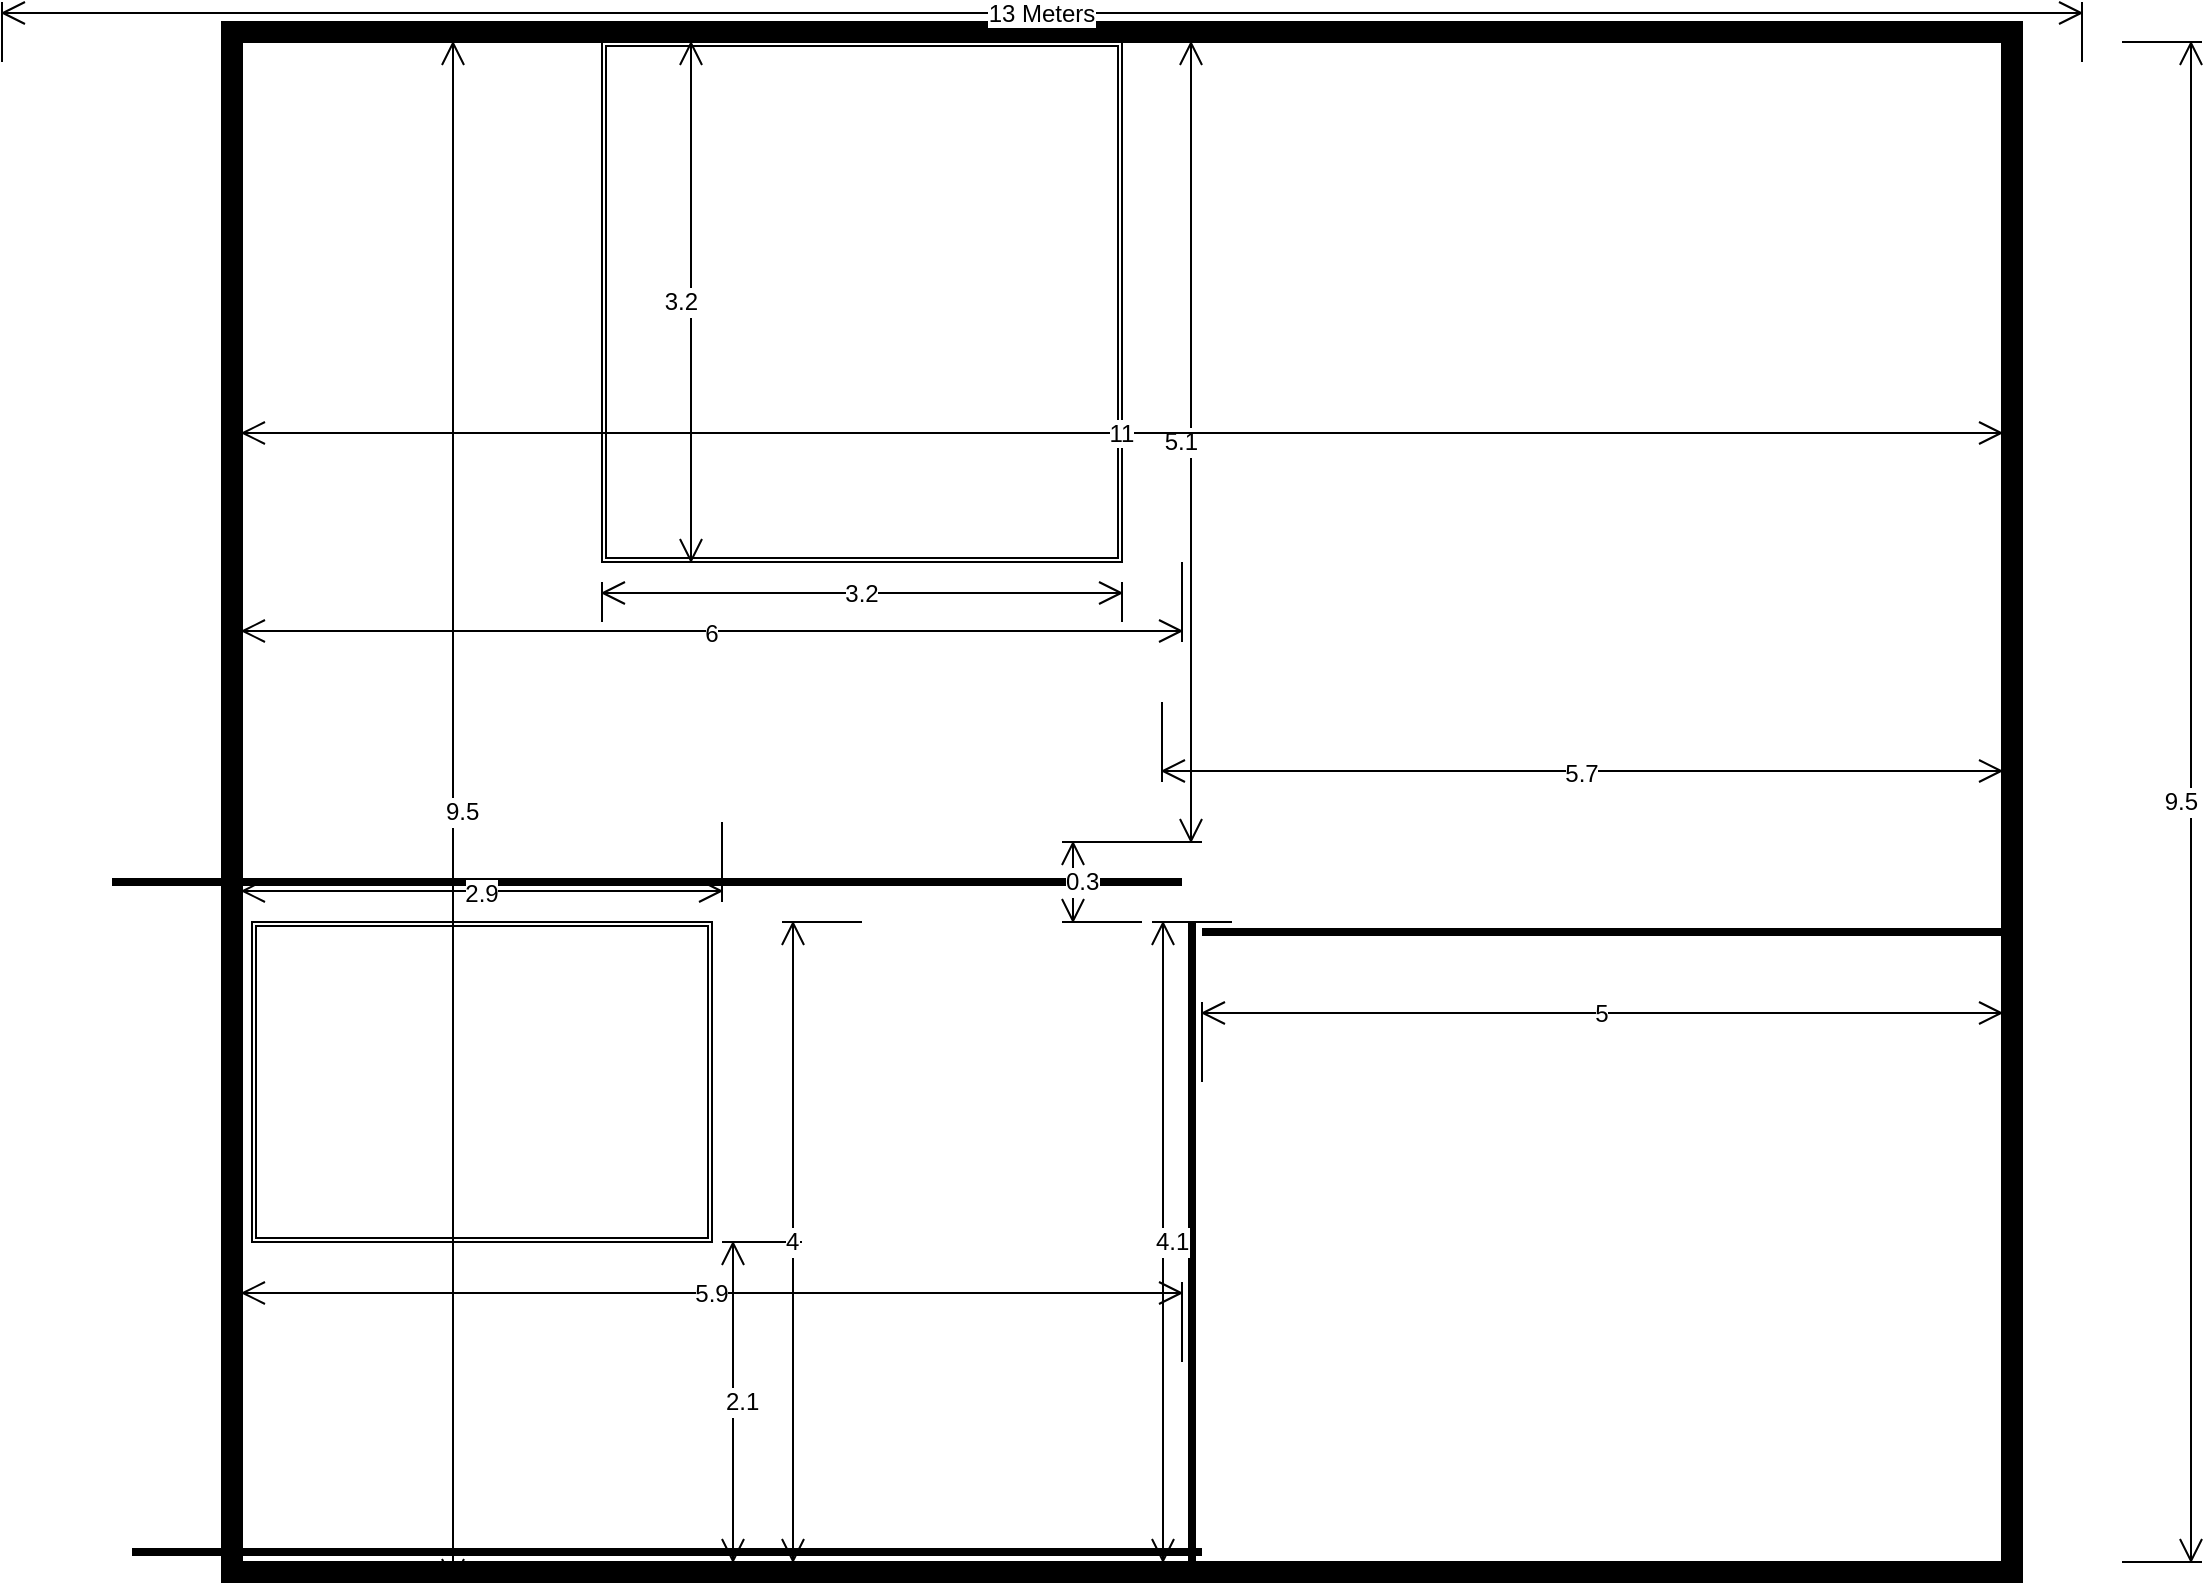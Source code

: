 <mxfile version="16.0.0" type="github">
  <diagram name="Page-1" id="38b20595-45e3-9b7f-d5ca-b57f44c5b66d">
    <mxGraphModel dx="1735" dy="809" grid="1" gridSize="10" guides="1" tooltips="1" connect="1" arrows="1" fold="1" page="1" pageScale="1" pageWidth="1169" pageHeight="827" background="#ffffff" math="0" shadow="0">
      <root>
        <mxCell id="0" />
        <mxCell id="1" parent="0" />
        <mxCell id="hN5Dp_MHmyaqK9XTyMVl-1" value="" style="verticalLabelPosition=bottom;html=1;verticalAlign=top;align=center;shape=mxgraph.floorplan.room;fillColor=#000000;" parent="1" vertex="1">
          <mxGeometry x="150" y="30" width="900" height="780" as="geometry" />
        </mxCell>
        <mxCell id="hN5Dp_MHmyaqK9XTyMVl-2" value="" style="line;strokeWidth=4;html=1;perimeter=backbonePerimeter;points=[];outlineConnect=0;" parent="1" vertex="1">
          <mxGeometry x="640" y="480" width="400" height="10" as="geometry" />
        </mxCell>
        <mxCell id="hN5Dp_MHmyaqK9XTyMVl-3" value="" style="line;strokeWidth=4;direction=south;html=1;perimeter=backbonePerimeter;points=[];outlineConnect=0;" parent="1" vertex="1">
          <mxGeometry x="630" y="480" width="10" height="320" as="geometry" />
        </mxCell>
        <mxCell id="hN5Dp_MHmyaqK9XTyMVl-4" value="" style="line;strokeWidth=4;html=1;perimeter=backbonePerimeter;points=[];outlineConnect=0;" parent="1" vertex="1">
          <mxGeometry x="95" y="455" width="535" height="10" as="geometry" />
        </mxCell>
        <mxCell id="hN5Dp_MHmyaqK9XTyMVl-5" value="5.1&lt;br&gt;" style="shape=dimension;direction=north;whiteSpace=wrap;html=1;align=right;points=[];verticalAlign=middle;labelBackgroundColor=#ffffff" parent="1" vertex="1">
          <mxGeometry x="600" y="40" width="40" height="400" as="geometry" />
        </mxCell>
        <mxCell id="hN5Dp_MHmyaqK9XTyMVl-6" value="5.7" style="shape=dimension;whiteSpace=wrap;html=1;align=center;points=[];verticalAlign=bottom;spacingBottom=-5;labelBackgroundColor=#ffffff" parent="1" vertex="1">
          <mxGeometry x="620" y="370" width="420" height="40" as="geometry" />
        </mxCell>
        <mxCell id="hN5Dp_MHmyaqK9XTyMVl-7" value="5.9&lt;br&gt;" style="shape=dimension;direction=west;whiteSpace=wrap;html=1;align=center;points=[];verticalAlign=top;spacingTop=-8;labelBackgroundColor=#ffffff" parent="1" vertex="1">
          <mxGeometry x="160" y="660" width="470" height="40" as="geometry" />
        </mxCell>
        <mxCell id="hN5Dp_MHmyaqK9XTyMVl-8" value="" style="shape=ext;double=1;rounded=0;whiteSpace=wrap;html=1;" parent="1" vertex="1">
          <mxGeometry x="165" y="480" width="230" height="160" as="geometry" />
        </mxCell>
        <mxCell id="hN5Dp_MHmyaqK9XTyMVl-10" value="9.5" style="shape=dimension;direction=south;whiteSpace=wrap;html=1;align=left;points=[];verticalAlign=middle;labelBackgroundColor=#ffffff" parent="1" vertex="1">
          <mxGeometry x="260" y="40" width="40" height="770" as="geometry" />
        </mxCell>
        <mxCell id="hN5Dp_MHmyaqK9XTyMVl-12" value="6" style="shape=dimension;whiteSpace=wrap;html=1;align=center;points=[];verticalAlign=bottom;spacingBottom=-5;labelBackgroundColor=#ffffff" parent="1" vertex="1">
          <mxGeometry x="160" y="300" width="470" height="40" as="geometry" />
        </mxCell>
        <mxCell id="hN5Dp_MHmyaqK9XTyMVl-13" value="" style="shape=ext;double=1;rounded=0;whiteSpace=wrap;html=1;" parent="1" vertex="1">
          <mxGeometry x="340" y="40" width="260" height="260" as="geometry" />
        </mxCell>
        <mxCell id="hN5Dp_MHmyaqK9XTyMVl-14" value="3.2" style="shape=dimension;direction=north;whiteSpace=wrap;html=1;align=right;points=[];verticalAlign=middle;labelBackgroundColor=#ffffff" parent="1" vertex="1">
          <mxGeometry x="370" y="40" width="20" height="260" as="geometry" />
        </mxCell>
        <mxCell id="hN5Dp_MHmyaqK9XTyMVl-16" value="3.2" style="shape=dimension;direction=west;whiteSpace=wrap;html=1;align=center;points=[];verticalAlign=top;spacingTop=-8;labelBackgroundColor=#ffffff" parent="1" vertex="1">
          <mxGeometry x="340" y="310" width="260" height="20" as="geometry" />
        </mxCell>
        <mxCell id="hN5Dp_MHmyaqK9XTyMVl-21" value="13 Meters" style="shape=dimension;direction=west;whiteSpace=wrap;html=1;align=center;points=[];verticalAlign=top;spacingTop=-8;labelBackgroundColor=#ffffff" parent="1" vertex="1">
          <mxGeometry x="40" y="20" width="1040" height="30" as="geometry" />
        </mxCell>
        <mxCell id="hN5Dp_MHmyaqK9XTyMVl-22" value="4.1" style="shape=dimension;direction=south;whiteSpace=wrap;html=1;align=left;points=[];verticalAlign=middle;labelBackgroundColor=#ffffff" parent="1" vertex="1">
          <mxGeometry x="615" y="480" width="40" height="320" as="geometry" />
        </mxCell>
        <mxCell id="hN5Dp_MHmyaqK9XTyMVl-24" value="9.5&lt;br&gt;" style="shape=dimension;direction=north;whiteSpace=wrap;html=1;align=right;points=[];verticalAlign=middle;labelBackgroundColor=#ffffff" parent="1" vertex="1">
          <mxGeometry x="1100" y="40" width="40" height="760" as="geometry" />
        </mxCell>
        <mxCell id="hN5Dp_MHmyaqK9XTyMVl-25" value="0.3" style="shape=dimension;direction=south;whiteSpace=wrap;html=1;align=left;points=[];verticalAlign=middle;labelBackgroundColor=#ffffff" parent="1" vertex="1">
          <mxGeometry x="570" y="440" width="40" height="40" as="geometry" />
        </mxCell>
        <mxCell id="hN5Dp_MHmyaqK9XTyMVl-26" value="5" style="shape=dimension;direction=west;whiteSpace=wrap;html=1;align=center;points=[];verticalAlign=top;spacingTop=-8;labelBackgroundColor=#ffffff" parent="1" vertex="1">
          <mxGeometry x="640" y="520" width="400" height="40" as="geometry" />
        </mxCell>
        <mxCell id="hN5Dp_MHmyaqK9XTyMVl-28" value="11&lt;br&gt;" style="shape=dimension;direction=west;whiteSpace=wrap;html=1;align=center;points=[];verticalAlign=top;spacingTop=-8;labelBackgroundColor=#ffffff" parent="1" vertex="1">
          <mxGeometry x="160" y="230" width="880" height="40" as="geometry" />
        </mxCell>
        <mxCell id="hN5Dp_MHmyaqK9XTyMVl-29" value="2.9" style="shape=dimension;whiteSpace=wrap;html=1;align=center;points=[];verticalAlign=bottom;spacingBottom=-5;labelBackgroundColor=#ffffff" parent="1" vertex="1">
          <mxGeometry x="160" y="430" width="240" height="40" as="geometry" />
        </mxCell>
        <mxCell id="hN5Dp_MHmyaqK9XTyMVl-30" value="2.1" style="shape=dimension;direction=south;whiteSpace=wrap;html=1;align=left;points=[];verticalAlign=middle;labelBackgroundColor=#ffffff" parent="1" vertex="1">
          <mxGeometry x="400" y="640" width="40" height="160" as="geometry" />
        </mxCell>
        <mxCell id="hN5Dp_MHmyaqK9XTyMVl-31" value="4" style="shape=dimension;direction=south;whiteSpace=wrap;html=1;align=left;points=[];verticalAlign=middle;labelBackgroundColor=#ffffff" parent="1" vertex="1">
          <mxGeometry x="430" y="480" width="40" height="320" as="geometry" />
        </mxCell>
        <mxCell id="uf1Sf2Dz9ZVaFd2XEjap-1" value="" style="line;strokeWidth=4;html=1;perimeter=backbonePerimeter;points=[];outlineConnect=0;" vertex="1" parent="1">
          <mxGeometry x="105" y="790" width="535" height="10" as="geometry" />
        </mxCell>
      </root>
    </mxGraphModel>
  </diagram>
</mxfile>
